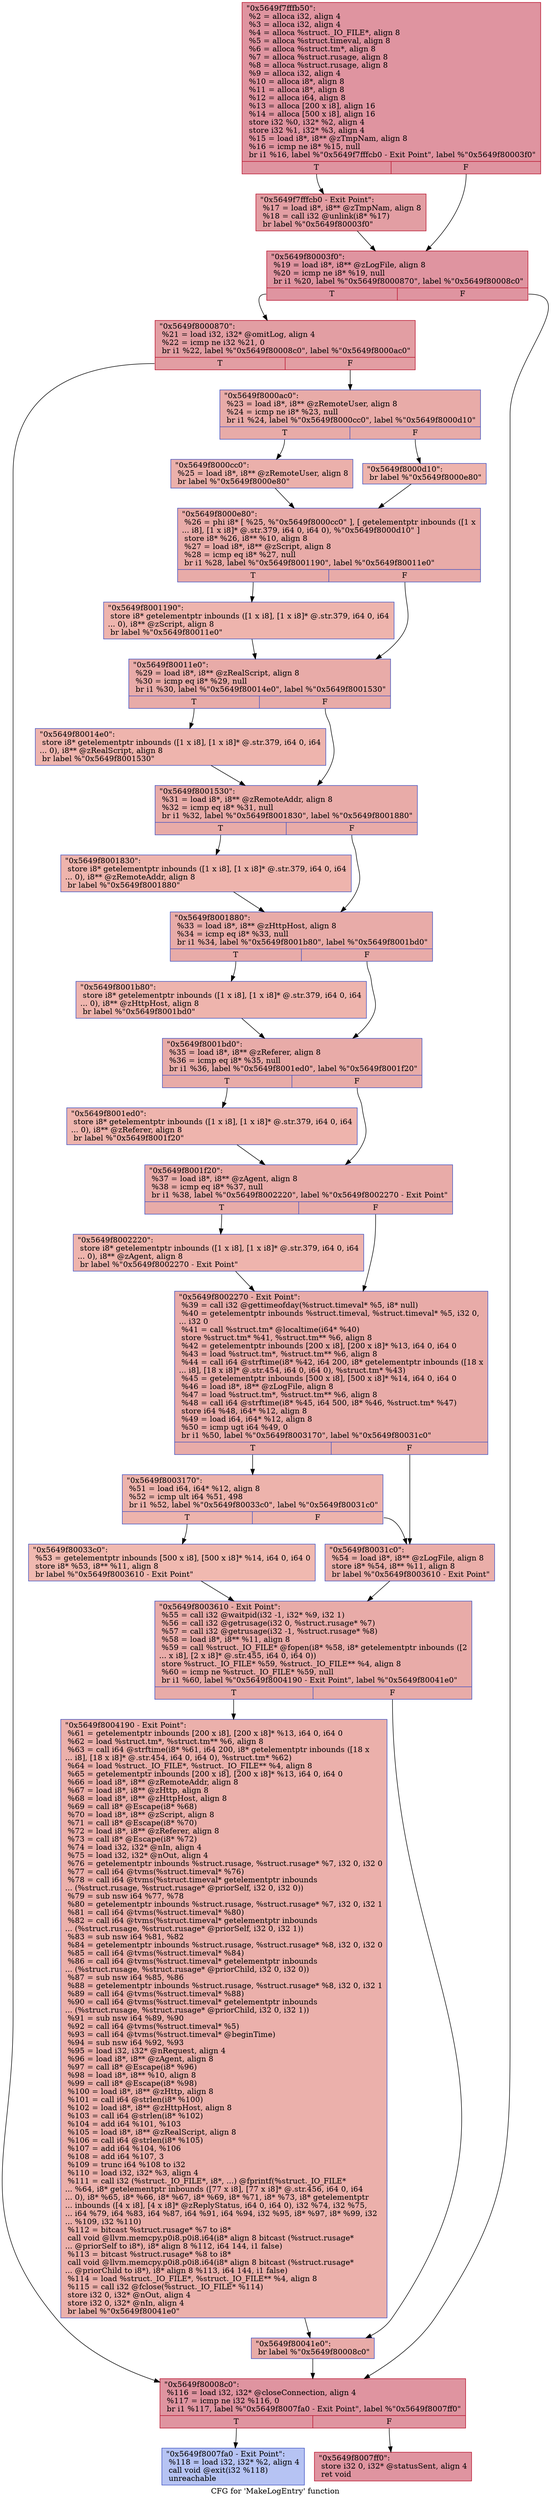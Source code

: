 digraph "CFG for 'MakeLogEntry' function" {
	label="CFG for 'MakeLogEntry' function";

	Node0x5649f7fffb50 [shape=record,color="#b70d28ff", style=filled, fillcolor="#b70d2870",label="{\"0x5649f7fffb50\":\l  %2 = alloca i32, align 4\l  %3 = alloca i32, align 4\l  %4 = alloca %struct._IO_FILE*, align 8\l  %5 = alloca %struct.timeval, align 8\l  %6 = alloca %struct.tm*, align 8\l  %7 = alloca %struct.rusage, align 8\l  %8 = alloca %struct.rusage, align 8\l  %9 = alloca i32, align 4\l  %10 = alloca i8*, align 8\l  %11 = alloca i8*, align 8\l  %12 = alloca i64, align 8\l  %13 = alloca [200 x i8], align 16\l  %14 = alloca [500 x i8], align 16\l  store i32 %0, i32* %2, align 4\l  store i32 %1, i32* %3, align 4\l  %15 = load i8*, i8** @zTmpNam, align 8\l  %16 = icmp ne i8* %15, null\l  br i1 %16, label %\"0x5649f7fffcb0 - Exit Point\", label %\"0x5649f80003f0\"\l|{<s0>T|<s1>F}}"];
	Node0x5649f7fffb50:s0 -> Node0x5649f7fffcb0;
	Node0x5649f7fffb50:s1 -> Node0x5649f80003f0;
	Node0x5649f7fffcb0 [shape=record,color="#b70d28ff", style=filled, fillcolor="#be242e70",label="{\"0x5649f7fffcb0 - Exit Point\":                    \l  %17 = load i8*, i8** @zTmpNam, align 8\l  %18 = call i32 @unlink(i8* %17)\l  br label %\"0x5649f80003f0\"\l}"];
	Node0x5649f7fffcb0 -> Node0x5649f80003f0;
	Node0x5649f80003f0 [shape=record,color="#b70d28ff", style=filled, fillcolor="#b70d2870",label="{\"0x5649f80003f0\":                                 \l  %19 = load i8*, i8** @zLogFile, align 8\l  %20 = icmp ne i8* %19, null\l  br i1 %20, label %\"0x5649f8000870\", label %\"0x5649f80008c0\"\l|{<s0>T|<s1>F}}"];
	Node0x5649f80003f0:s0 -> Node0x5649f8000870;
	Node0x5649f80003f0:s1 -> Node0x5649f80008c0;
	Node0x5649f8000870 [shape=record,color="#b70d28ff", style=filled, fillcolor="#be242e70",label="{\"0x5649f8000870\":                                 \l  %21 = load i32, i32* @omitLog, align 4\l  %22 = icmp ne i32 %21, 0\l  br i1 %22, label %\"0x5649f80008c0\", label %\"0x5649f8000ac0\"\l|{<s0>T|<s1>F}}"];
	Node0x5649f8000870:s0 -> Node0x5649f80008c0;
	Node0x5649f8000870:s1 -> Node0x5649f8000ac0;
	Node0x5649f8000ac0 [shape=record,color="#3d50c3ff", style=filled, fillcolor="#cc403a70",label="{\"0x5649f8000ac0\":                                 \l  %23 = load i8*, i8** @zRemoteUser, align 8\l  %24 = icmp ne i8* %23, null\l  br i1 %24, label %\"0x5649f8000cc0\", label %\"0x5649f8000d10\"\l|{<s0>T|<s1>F}}"];
	Node0x5649f8000ac0:s0 -> Node0x5649f8000cc0;
	Node0x5649f8000ac0:s1 -> Node0x5649f8000d10;
	Node0x5649f8000cc0 [shape=record,color="#3d50c3ff", style=filled, fillcolor="#d24b4070",label="{\"0x5649f8000cc0\":                                 \l  %25 = load i8*, i8** @zRemoteUser, align 8\l  br label %\"0x5649f8000e80\"\l}"];
	Node0x5649f8000cc0 -> Node0x5649f8000e80;
	Node0x5649f8000d10 [shape=record,color="#3d50c3ff", style=filled, fillcolor="#d8564670",label="{\"0x5649f8000d10\":                                 \l  br label %\"0x5649f8000e80\"\l}"];
	Node0x5649f8000d10 -> Node0x5649f8000e80;
	Node0x5649f8000e80 [shape=record,color="#3d50c3ff", style=filled, fillcolor="#cc403a70",label="{\"0x5649f8000e80\":                                 \l  %26 = phi i8* [ %25, %\"0x5649f8000cc0\" ], [ getelementptr inbounds ([1 x\l... i8], [1 x i8]* @.str.379, i64 0, i64 0), %\"0x5649f8000d10\" ]\l  store i8* %26, i8** %10, align 8\l  %27 = load i8*, i8** @zScript, align 8\l  %28 = icmp eq i8* %27, null\l  br i1 %28, label %\"0x5649f8001190\", label %\"0x5649f80011e0\"\l|{<s0>T|<s1>F}}"];
	Node0x5649f8000e80:s0 -> Node0x5649f8001190;
	Node0x5649f8000e80:s1 -> Node0x5649f80011e0;
	Node0x5649f8001190 [shape=record,color="#3d50c3ff", style=filled, fillcolor="#d8564670",label="{\"0x5649f8001190\":                                 \l  store i8* getelementptr inbounds ([1 x i8], [1 x i8]* @.str.379, i64 0, i64\l... 0), i8** @zScript, align 8\l  br label %\"0x5649f80011e0\"\l}"];
	Node0x5649f8001190 -> Node0x5649f80011e0;
	Node0x5649f80011e0 [shape=record,color="#3d50c3ff", style=filled, fillcolor="#cc403a70",label="{\"0x5649f80011e0\":                                 \l  %29 = load i8*, i8** @zRealScript, align 8\l  %30 = icmp eq i8* %29, null\l  br i1 %30, label %\"0x5649f80014e0\", label %\"0x5649f8001530\"\l|{<s0>T|<s1>F}}"];
	Node0x5649f80011e0:s0 -> Node0x5649f80014e0;
	Node0x5649f80011e0:s1 -> Node0x5649f8001530;
	Node0x5649f80014e0 [shape=record,color="#3d50c3ff", style=filled, fillcolor="#d8564670",label="{\"0x5649f80014e0\":                                 \l  store i8* getelementptr inbounds ([1 x i8], [1 x i8]* @.str.379, i64 0, i64\l... 0), i8** @zRealScript, align 8\l  br label %\"0x5649f8001530\"\l}"];
	Node0x5649f80014e0 -> Node0x5649f8001530;
	Node0x5649f8001530 [shape=record,color="#3d50c3ff", style=filled, fillcolor="#cc403a70",label="{\"0x5649f8001530\":                                 \l  %31 = load i8*, i8** @zRemoteAddr, align 8\l  %32 = icmp eq i8* %31, null\l  br i1 %32, label %\"0x5649f8001830\", label %\"0x5649f8001880\"\l|{<s0>T|<s1>F}}"];
	Node0x5649f8001530:s0 -> Node0x5649f8001830;
	Node0x5649f8001530:s1 -> Node0x5649f8001880;
	Node0x5649f8001830 [shape=record,color="#3d50c3ff", style=filled, fillcolor="#d8564670",label="{\"0x5649f8001830\":                                 \l  store i8* getelementptr inbounds ([1 x i8], [1 x i8]* @.str.379, i64 0, i64\l... 0), i8** @zRemoteAddr, align 8\l  br label %\"0x5649f8001880\"\l}"];
	Node0x5649f8001830 -> Node0x5649f8001880;
	Node0x5649f8001880 [shape=record,color="#3d50c3ff", style=filled, fillcolor="#cc403a70",label="{\"0x5649f8001880\":                                 \l  %33 = load i8*, i8** @zHttpHost, align 8\l  %34 = icmp eq i8* %33, null\l  br i1 %34, label %\"0x5649f8001b80\", label %\"0x5649f8001bd0\"\l|{<s0>T|<s1>F}}"];
	Node0x5649f8001880:s0 -> Node0x5649f8001b80;
	Node0x5649f8001880:s1 -> Node0x5649f8001bd0;
	Node0x5649f8001b80 [shape=record,color="#3d50c3ff", style=filled, fillcolor="#d8564670",label="{\"0x5649f8001b80\":                                 \l  store i8* getelementptr inbounds ([1 x i8], [1 x i8]* @.str.379, i64 0, i64\l... 0), i8** @zHttpHost, align 8\l  br label %\"0x5649f8001bd0\"\l}"];
	Node0x5649f8001b80 -> Node0x5649f8001bd0;
	Node0x5649f8001bd0 [shape=record,color="#3d50c3ff", style=filled, fillcolor="#cc403a70",label="{\"0x5649f8001bd0\":                                 \l  %35 = load i8*, i8** @zReferer, align 8\l  %36 = icmp eq i8* %35, null\l  br i1 %36, label %\"0x5649f8001ed0\", label %\"0x5649f8001f20\"\l|{<s0>T|<s1>F}}"];
	Node0x5649f8001bd0:s0 -> Node0x5649f8001ed0;
	Node0x5649f8001bd0:s1 -> Node0x5649f8001f20;
	Node0x5649f8001ed0 [shape=record,color="#3d50c3ff", style=filled, fillcolor="#d8564670",label="{\"0x5649f8001ed0\":                                 \l  store i8* getelementptr inbounds ([1 x i8], [1 x i8]* @.str.379, i64 0, i64\l... 0), i8** @zReferer, align 8\l  br label %\"0x5649f8001f20\"\l}"];
	Node0x5649f8001ed0 -> Node0x5649f8001f20;
	Node0x5649f8001f20 [shape=record,color="#3d50c3ff", style=filled, fillcolor="#cc403a70",label="{\"0x5649f8001f20\":                                 \l  %37 = load i8*, i8** @zAgent, align 8\l  %38 = icmp eq i8* %37, null\l  br i1 %38, label %\"0x5649f8002220\", label %\"0x5649f8002270 - Exit Point\"\l|{<s0>T|<s1>F}}"];
	Node0x5649f8001f20:s0 -> Node0x5649f8002220;
	Node0x5649f8001f20:s1 -> Node0x5649f8002270;
	Node0x5649f8002220 [shape=record,color="#3d50c3ff", style=filled, fillcolor="#d8564670",label="{\"0x5649f8002220\":                                 \l  store i8* getelementptr inbounds ([1 x i8], [1 x i8]* @.str.379, i64 0, i64\l... 0), i8** @zAgent, align 8\l  br label %\"0x5649f8002270 - Exit Point\"\l}"];
	Node0x5649f8002220 -> Node0x5649f8002270;
	Node0x5649f8002270 [shape=record,color="#3d50c3ff", style=filled, fillcolor="#cc403a70",label="{\"0x5649f8002270 - Exit Point\":                    \l  %39 = call i32 @gettimeofday(%struct.timeval* %5, i8* null)\l  %40 = getelementptr inbounds %struct.timeval, %struct.timeval* %5, i32 0,\l... i32 0\l  %41 = call %struct.tm* @localtime(i64* %40)\l  store %struct.tm* %41, %struct.tm** %6, align 8\l  %42 = getelementptr inbounds [200 x i8], [200 x i8]* %13, i64 0, i64 0\l  %43 = load %struct.tm*, %struct.tm** %6, align 8\l  %44 = call i64 @strftime(i8* %42, i64 200, i8* getelementptr inbounds ([18 x\l... i8], [18 x i8]* @.str.454, i64 0, i64 0), %struct.tm* %43)\l  %45 = getelementptr inbounds [500 x i8], [500 x i8]* %14, i64 0, i64 0\l  %46 = load i8*, i8** @zLogFile, align 8\l  %47 = load %struct.tm*, %struct.tm** %6, align 8\l  %48 = call i64 @strftime(i8* %45, i64 500, i8* %46, %struct.tm* %47)\l  store i64 %48, i64* %12, align 8\l  %49 = load i64, i64* %12, align 8\l  %50 = icmp ugt i64 %49, 0\l  br i1 %50, label %\"0x5649f8003170\", label %\"0x5649f80031c0\"\l|{<s0>T|<s1>F}}"];
	Node0x5649f8002270:s0 -> Node0x5649f8003170;
	Node0x5649f8002270:s1 -> Node0x5649f80031c0;
	Node0x5649f8003170 [shape=record,color="#3d50c3ff", style=filled, fillcolor="#d6524470",label="{\"0x5649f8003170\":                                 \l  %51 = load i64, i64* %12, align 8\l  %52 = icmp ult i64 %51, 498\l  br i1 %52, label %\"0x5649f80033c0\", label %\"0x5649f80031c0\"\l|{<s0>T|<s1>F}}"];
	Node0x5649f8003170:s0 -> Node0x5649f80033c0;
	Node0x5649f8003170:s1 -> Node0x5649f80031c0;
	Node0x5649f80033c0 [shape=record,color="#3d50c3ff", style=filled, fillcolor="#de614d70",label="{\"0x5649f80033c0\":                                 \l  %53 = getelementptr inbounds [500 x i8], [500 x i8]* %14, i64 0, i64 0\l  store i8* %53, i8** %11, align 8\l  br label %\"0x5649f8003610 - Exit Point\"\l}"];
	Node0x5649f80033c0 -> Node0x5649f8003610;
	Node0x5649f80031c0 [shape=record,color="#3d50c3ff", style=filled, fillcolor="#d0473d70",label="{\"0x5649f80031c0\":                                 \l  %54 = load i8*, i8** @zLogFile, align 8\l  store i8* %54, i8** %11, align 8\l  br label %\"0x5649f8003610 - Exit Point\"\l}"];
	Node0x5649f80031c0 -> Node0x5649f8003610;
	Node0x5649f8003610 [shape=record,color="#3d50c3ff", style=filled, fillcolor="#cc403a70",label="{\"0x5649f8003610 - Exit Point\":                    \l  %55 = call i32 @waitpid(i32 -1, i32* %9, i32 1)\l  %56 = call i32 @getrusage(i32 0, %struct.rusage* %7)\l  %57 = call i32 @getrusage(i32 -1, %struct.rusage* %8)\l  %58 = load i8*, i8** %11, align 8\l  %59 = call %struct._IO_FILE* @fopen(i8* %58, i8* getelementptr inbounds ([2\l... x i8], [2 x i8]* @.str.455, i64 0, i64 0))\l  store %struct._IO_FILE* %59, %struct._IO_FILE** %4, align 8\l  %60 = icmp ne %struct._IO_FILE* %59, null\l  br i1 %60, label %\"0x5649f8004190 - Exit Point\", label %\"0x5649f80041e0\"\l|{<s0>T|<s1>F}}"];
	Node0x5649f8003610:s0 -> Node0x5649f8004190;
	Node0x5649f8003610:s1 -> Node0x5649f80041e0;
	Node0x5649f8004190 [shape=record,color="#3d50c3ff", style=filled, fillcolor="#d24b4070",label="{\"0x5649f8004190 - Exit Point\":                    \l  %61 = getelementptr inbounds [200 x i8], [200 x i8]* %13, i64 0, i64 0\l  %62 = load %struct.tm*, %struct.tm** %6, align 8\l  %63 = call i64 @strftime(i8* %61, i64 200, i8* getelementptr inbounds ([18 x\l... i8], [18 x i8]* @.str.454, i64 0, i64 0), %struct.tm* %62)\l  %64 = load %struct._IO_FILE*, %struct._IO_FILE** %4, align 8\l  %65 = getelementptr inbounds [200 x i8], [200 x i8]* %13, i64 0, i64 0\l  %66 = load i8*, i8** @zRemoteAddr, align 8\l  %67 = load i8*, i8** @zHttp, align 8\l  %68 = load i8*, i8** @zHttpHost, align 8\l  %69 = call i8* @Escape(i8* %68)\l  %70 = load i8*, i8** @zScript, align 8\l  %71 = call i8* @Escape(i8* %70)\l  %72 = load i8*, i8** @zReferer, align 8\l  %73 = call i8* @Escape(i8* %72)\l  %74 = load i32, i32* @nIn, align 4\l  %75 = load i32, i32* @nOut, align 4\l  %76 = getelementptr inbounds %struct.rusage, %struct.rusage* %7, i32 0, i32 0\l  %77 = call i64 @tvms(%struct.timeval* %76)\l  %78 = call i64 @tvms(%struct.timeval* getelementptr inbounds\l... (%struct.rusage, %struct.rusage* @priorSelf, i32 0, i32 0))\l  %79 = sub nsw i64 %77, %78\l  %80 = getelementptr inbounds %struct.rusage, %struct.rusage* %7, i32 0, i32 1\l  %81 = call i64 @tvms(%struct.timeval* %80)\l  %82 = call i64 @tvms(%struct.timeval* getelementptr inbounds\l... (%struct.rusage, %struct.rusage* @priorSelf, i32 0, i32 1))\l  %83 = sub nsw i64 %81, %82\l  %84 = getelementptr inbounds %struct.rusage, %struct.rusage* %8, i32 0, i32 0\l  %85 = call i64 @tvms(%struct.timeval* %84)\l  %86 = call i64 @tvms(%struct.timeval* getelementptr inbounds\l... (%struct.rusage, %struct.rusage* @priorChild, i32 0, i32 0))\l  %87 = sub nsw i64 %85, %86\l  %88 = getelementptr inbounds %struct.rusage, %struct.rusage* %8, i32 0, i32 1\l  %89 = call i64 @tvms(%struct.timeval* %88)\l  %90 = call i64 @tvms(%struct.timeval* getelementptr inbounds\l... (%struct.rusage, %struct.rusage* @priorChild, i32 0, i32 1))\l  %91 = sub nsw i64 %89, %90\l  %92 = call i64 @tvms(%struct.timeval* %5)\l  %93 = call i64 @tvms(%struct.timeval* @beginTime)\l  %94 = sub nsw i64 %92, %93\l  %95 = load i32, i32* @nRequest, align 4\l  %96 = load i8*, i8** @zAgent, align 8\l  %97 = call i8* @Escape(i8* %96)\l  %98 = load i8*, i8** %10, align 8\l  %99 = call i8* @Escape(i8* %98)\l  %100 = load i8*, i8** @zHttp, align 8\l  %101 = call i64 @strlen(i8* %100)\l  %102 = load i8*, i8** @zHttpHost, align 8\l  %103 = call i64 @strlen(i8* %102)\l  %104 = add i64 %101, %103\l  %105 = load i8*, i8** @zRealScript, align 8\l  %106 = call i64 @strlen(i8* %105)\l  %107 = add i64 %104, %106\l  %108 = add i64 %107, 3\l  %109 = trunc i64 %108 to i32\l  %110 = load i32, i32* %3, align 4\l  %111 = call i32 (%struct._IO_FILE*, i8*, ...) @fprintf(%struct._IO_FILE*\l... %64, i8* getelementptr inbounds ([77 x i8], [77 x i8]* @.str.456, i64 0, i64\l... 0), i8* %65, i8* %66, i8* %67, i8* %69, i8* %71, i8* %73, i8* getelementptr\l... inbounds ([4 x i8], [4 x i8]* @zReplyStatus, i64 0, i64 0), i32 %74, i32 %75,\l... i64 %79, i64 %83, i64 %87, i64 %91, i64 %94, i32 %95, i8* %97, i8* %99, i32\l... %109, i32 %110)\l  %112 = bitcast %struct.rusage* %7 to i8*\l  call void @llvm.memcpy.p0i8.p0i8.i64(i8* align 8 bitcast (%struct.rusage*\l... @priorSelf to i8*), i8* align 8 %112, i64 144, i1 false)\l  %113 = bitcast %struct.rusage* %8 to i8*\l  call void @llvm.memcpy.p0i8.p0i8.i64(i8* align 8 bitcast (%struct.rusage*\l... @priorChild to i8*), i8* align 8 %113, i64 144, i1 false)\l  %114 = load %struct._IO_FILE*, %struct._IO_FILE** %4, align 8\l  %115 = call i32 @fclose(%struct._IO_FILE* %114)\l  store i32 0, i32* @nOut, align 4\l  store i32 0, i32* @nIn, align 4\l  br label %\"0x5649f80041e0\"\l}"];
	Node0x5649f8004190 -> Node0x5649f80041e0;
	Node0x5649f80041e0 [shape=record,color="#3d50c3ff", style=filled, fillcolor="#cc403a70",label="{\"0x5649f80041e0\":                                 \l  br label %\"0x5649f80008c0\"\l}"];
	Node0x5649f80041e0 -> Node0x5649f80008c0;
	Node0x5649f80008c0 [shape=record,color="#b70d28ff", style=filled, fillcolor="#b70d2870",label="{\"0x5649f80008c0\":                                 \l  %116 = load i32, i32* @closeConnection, align 4\l  %117 = icmp ne i32 %116, 0\l  br i1 %117, label %\"0x5649f8007fa0 - Exit Point\", label %\"0x5649f8007ff0\"\l|{<s0>T|<s1>F}}"];
	Node0x5649f80008c0:s0 -> Node0x5649f8007fa0;
	Node0x5649f80008c0:s1 -> Node0x5649f8007ff0;
	Node0x5649f8007fa0 [shape=record,color="#3d50c3ff", style=filled, fillcolor="#5977e370",label="{\"0x5649f8007fa0 - Exit Point\":                    \l  %118 = load i32, i32* %2, align 4\l  call void @exit(i32 %118)\l  unreachable\l}"];
	Node0x5649f8007ff0 [shape=record,color="#b70d28ff", style=filled, fillcolor="#b70d2870",label="{\"0x5649f8007ff0\":                                 \l  store i32 0, i32* @statusSent, align 4\l  ret void\l}"];
}
